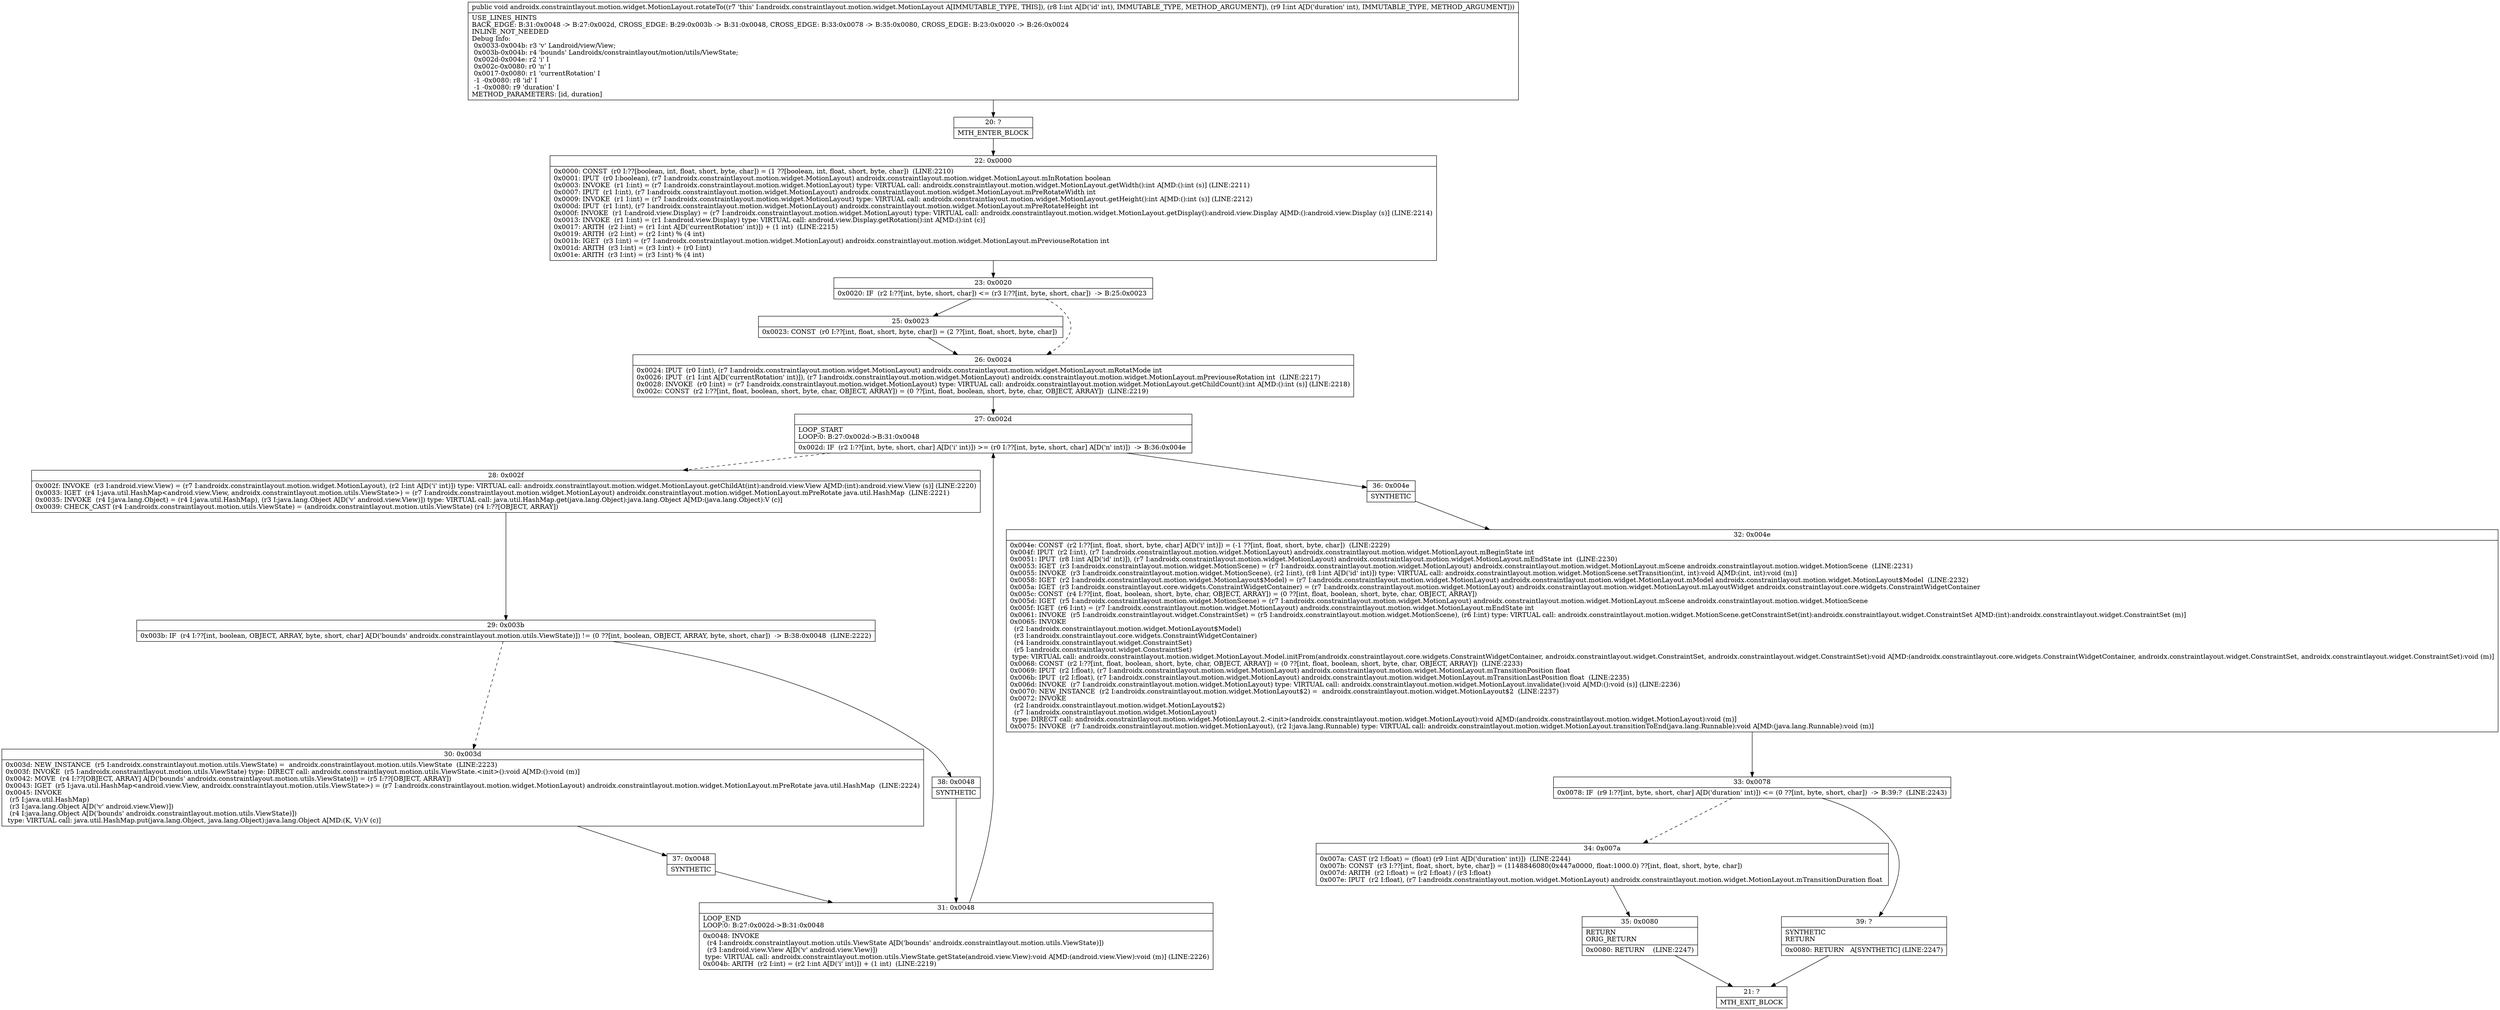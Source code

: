 digraph "CFG forandroidx.constraintlayout.motion.widget.MotionLayout.rotateTo(II)V" {
Node_20 [shape=record,label="{20\:\ ?|MTH_ENTER_BLOCK\l}"];
Node_22 [shape=record,label="{22\:\ 0x0000|0x0000: CONST  (r0 I:??[boolean, int, float, short, byte, char]) = (1 ??[boolean, int, float, short, byte, char])  (LINE:2210)\l0x0001: IPUT  (r0 I:boolean), (r7 I:androidx.constraintlayout.motion.widget.MotionLayout) androidx.constraintlayout.motion.widget.MotionLayout.mInRotation boolean \l0x0003: INVOKE  (r1 I:int) = (r7 I:androidx.constraintlayout.motion.widget.MotionLayout) type: VIRTUAL call: androidx.constraintlayout.motion.widget.MotionLayout.getWidth():int A[MD:():int (s)] (LINE:2211)\l0x0007: IPUT  (r1 I:int), (r7 I:androidx.constraintlayout.motion.widget.MotionLayout) androidx.constraintlayout.motion.widget.MotionLayout.mPreRotateWidth int \l0x0009: INVOKE  (r1 I:int) = (r7 I:androidx.constraintlayout.motion.widget.MotionLayout) type: VIRTUAL call: androidx.constraintlayout.motion.widget.MotionLayout.getHeight():int A[MD:():int (s)] (LINE:2212)\l0x000d: IPUT  (r1 I:int), (r7 I:androidx.constraintlayout.motion.widget.MotionLayout) androidx.constraintlayout.motion.widget.MotionLayout.mPreRotateHeight int \l0x000f: INVOKE  (r1 I:android.view.Display) = (r7 I:androidx.constraintlayout.motion.widget.MotionLayout) type: VIRTUAL call: androidx.constraintlayout.motion.widget.MotionLayout.getDisplay():android.view.Display A[MD:():android.view.Display (s)] (LINE:2214)\l0x0013: INVOKE  (r1 I:int) = (r1 I:android.view.Display) type: VIRTUAL call: android.view.Display.getRotation():int A[MD:():int (c)]\l0x0017: ARITH  (r2 I:int) = (r1 I:int A[D('currentRotation' int)]) + (1 int)  (LINE:2215)\l0x0019: ARITH  (r2 I:int) = (r2 I:int) % (4 int) \l0x001b: IGET  (r3 I:int) = (r7 I:androidx.constraintlayout.motion.widget.MotionLayout) androidx.constraintlayout.motion.widget.MotionLayout.mPreviouseRotation int \l0x001d: ARITH  (r3 I:int) = (r3 I:int) + (r0 I:int) \l0x001e: ARITH  (r3 I:int) = (r3 I:int) % (4 int) \l}"];
Node_23 [shape=record,label="{23\:\ 0x0020|0x0020: IF  (r2 I:??[int, byte, short, char]) \<= (r3 I:??[int, byte, short, char])  \-\> B:25:0x0023 \l}"];
Node_25 [shape=record,label="{25\:\ 0x0023|0x0023: CONST  (r0 I:??[int, float, short, byte, char]) = (2 ??[int, float, short, byte, char]) \l}"];
Node_26 [shape=record,label="{26\:\ 0x0024|0x0024: IPUT  (r0 I:int), (r7 I:androidx.constraintlayout.motion.widget.MotionLayout) androidx.constraintlayout.motion.widget.MotionLayout.mRotatMode int \l0x0026: IPUT  (r1 I:int A[D('currentRotation' int)]), (r7 I:androidx.constraintlayout.motion.widget.MotionLayout) androidx.constraintlayout.motion.widget.MotionLayout.mPreviouseRotation int  (LINE:2217)\l0x0028: INVOKE  (r0 I:int) = (r7 I:androidx.constraintlayout.motion.widget.MotionLayout) type: VIRTUAL call: androidx.constraintlayout.motion.widget.MotionLayout.getChildCount():int A[MD:():int (s)] (LINE:2218)\l0x002c: CONST  (r2 I:??[int, float, boolean, short, byte, char, OBJECT, ARRAY]) = (0 ??[int, float, boolean, short, byte, char, OBJECT, ARRAY])  (LINE:2219)\l}"];
Node_27 [shape=record,label="{27\:\ 0x002d|LOOP_START\lLOOP:0: B:27:0x002d\-\>B:31:0x0048\l|0x002d: IF  (r2 I:??[int, byte, short, char] A[D('i' int)]) \>= (r0 I:??[int, byte, short, char] A[D('n' int)])  \-\> B:36:0x004e \l}"];
Node_28 [shape=record,label="{28\:\ 0x002f|0x002f: INVOKE  (r3 I:android.view.View) = (r7 I:androidx.constraintlayout.motion.widget.MotionLayout), (r2 I:int A[D('i' int)]) type: VIRTUAL call: androidx.constraintlayout.motion.widget.MotionLayout.getChildAt(int):android.view.View A[MD:(int):android.view.View (s)] (LINE:2220)\l0x0033: IGET  (r4 I:java.util.HashMap\<android.view.View, androidx.constraintlayout.motion.utils.ViewState\>) = (r7 I:androidx.constraintlayout.motion.widget.MotionLayout) androidx.constraintlayout.motion.widget.MotionLayout.mPreRotate java.util.HashMap  (LINE:2221)\l0x0035: INVOKE  (r4 I:java.lang.Object) = (r4 I:java.util.HashMap), (r3 I:java.lang.Object A[D('v' android.view.View)]) type: VIRTUAL call: java.util.HashMap.get(java.lang.Object):java.lang.Object A[MD:(java.lang.Object):V (c)]\l0x0039: CHECK_CAST (r4 I:androidx.constraintlayout.motion.utils.ViewState) = (androidx.constraintlayout.motion.utils.ViewState) (r4 I:??[OBJECT, ARRAY]) \l}"];
Node_29 [shape=record,label="{29\:\ 0x003b|0x003b: IF  (r4 I:??[int, boolean, OBJECT, ARRAY, byte, short, char] A[D('bounds' androidx.constraintlayout.motion.utils.ViewState)]) != (0 ??[int, boolean, OBJECT, ARRAY, byte, short, char])  \-\> B:38:0x0048  (LINE:2222)\l}"];
Node_30 [shape=record,label="{30\:\ 0x003d|0x003d: NEW_INSTANCE  (r5 I:androidx.constraintlayout.motion.utils.ViewState) =  androidx.constraintlayout.motion.utils.ViewState  (LINE:2223)\l0x003f: INVOKE  (r5 I:androidx.constraintlayout.motion.utils.ViewState) type: DIRECT call: androidx.constraintlayout.motion.utils.ViewState.\<init\>():void A[MD:():void (m)]\l0x0042: MOVE  (r4 I:??[OBJECT, ARRAY] A[D('bounds' androidx.constraintlayout.motion.utils.ViewState)]) = (r5 I:??[OBJECT, ARRAY]) \l0x0043: IGET  (r5 I:java.util.HashMap\<android.view.View, androidx.constraintlayout.motion.utils.ViewState\>) = (r7 I:androidx.constraintlayout.motion.widget.MotionLayout) androidx.constraintlayout.motion.widget.MotionLayout.mPreRotate java.util.HashMap  (LINE:2224)\l0x0045: INVOKE  \l  (r5 I:java.util.HashMap)\l  (r3 I:java.lang.Object A[D('v' android.view.View)])\l  (r4 I:java.lang.Object A[D('bounds' androidx.constraintlayout.motion.utils.ViewState)])\l type: VIRTUAL call: java.util.HashMap.put(java.lang.Object, java.lang.Object):java.lang.Object A[MD:(K, V):V (c)]\l}"];
Node_37 [shape=record,label="{37\:\ 0x0048|SYNTHETIC\l}"];
Node_31 [shape=record,label="{31\:\ 0x0048|LOOP_END\lLOOP:0: B:27:0x002d\-\>B:31:0x0048\l|0x0048: INVOKE  \l  (r4 I:androidx.constraintlayout.motion.utils.ViewState A[D('bounds' androidx.constraintlayout.motion.utils.ViewState)])\l  (r3 I:android.view.View A[D('v' android.view.View)])\l type: VIRTUAL call: androidx.constraintlayout.motion.utils.ViewState.getState(android.view.View):void A[MD:(android.view.View):void (m)] (LINE:2226)\l0x004b: ARITH  (r2 I:int) = (r2 I:int A[D('i' int)]) + (1 int)  (LINE:2219)\l}"];
Node_38 [shape=record,label="{38\:\ 0x0048|SYNTHETIC\l}"];
Node_36 [shape=record,label="{36\:\ 0x004e|SYNTHETIC\l}"];
Node_32 [shape=record,label="{32\:\ 0x004e|0x004e: CONST  (r2 I:??[int, float, short, byte, char] A[D('i' int)]) = (\-1 ??[int, float, short, byte, char])  (LINE:2229)\l0x004f: IPUT  (r2 I:int), (r7 I:androidx.constraintlayout.motion.widget.MotionLayout) androidx.constraintlayout.motion.widget.MotionLayout.mBeginState int \l0x0051: IPUT  (r8 I:int A[D('id' int)]), (r7 I:androidx.constraintlayout.motion.widget.MotionLayout) androidx.constraintlayout.motion.widget.MotionLayout.mEndState int  (LINE:2230)\l0x0053: IGET  (r3 I:androidx.constraintlayout.motion.widget.MotionScene) = (r7 I:androidx.constraintlayout.motion.widget.MotionLayout) androidx.constraintlayout.motion.widget.MotionLayout.mScene androidx.constraintlayout.motion.widget.MotionScene  (LINE:2231)\l0x0055: INVOKE  (r3 I:androidx.constraintlayout.motion.widget.MotionScene), (r2 I:int), (r8 I:int A[D('id' int)]) type: VIRTUAL call: androidx.constraintlayout.motion.widget.MotionScene.setTransition(int, int):void A[MD:(int, int):void (m)]\l0x0058: IGET  (r2 I:androidx.constraintlayout.motion.widget.MotionLayout$Model) = (r7 I:androidx.constraintlayout.motion.widget.MotionLayout) androidx.constraintlayout.motion.widget.MotionLayout.mModel androidx.constraintlayout.motion.widget.MotionLayout$Model  (LINE:2232)\l0x005a: IGET  (r3 I:androidx.constraintlayout.core.widgets.ConstraintWidgetContainer) = (r7 I:androidx.constraintlayout.motion.widget.MotionLayout) androidx.constraintlayout.motion.widget.MotionLayout.mLayoutWidget androidx.constraintlayout.core.widgets.ConstraintWidgetContainer \l0x005c: CONST  (r4 I:??[int, float, boolean, short, byte, char, OBJECT, ARRAY]) = (0 ??[int, float, boolean, short, byte, char, OBJECT, ARRAY]) \l0x005d: IGET  (r5 I:androidx.constraintlayout.motion.widget.MotionScene) = (r7 I:androidx.constraintlayout.motion.widget.MotionLayout) androidx.constraintlayout.motion.widget.MotionLayout.mScene androidx.constraintlayout.motion.widget.MotionScene \l0x005f: IGET  (r6 I:int) = (r7 I:androidx.constraintlayout.motion.widget.MotionLayout) androidx.constraintlayout.motion.widget.MotionLayout.mEndState int \l0x0061: INVOKE  (r5 I:androidx.constraintlayout.widget.ConstraintSet) = (r5 I:androidx.constraintlayout.motion.widget.MotionScene), (r6 I:int) type: VIRTUAL call: androidx.constraintlayout.motion.widget.MotionScene.getConstraintSet(int):androidx.constraintlayout.widget.ConstraintSet A[MD:(int):androidx.constraintlayout.widget.ConstraintSet (m)]\l0x0065: INVOKE  \l  (r2 I:androidx.constraintlayout.motion.widget.MotionLayout$Model)\l  (r3 I:androidx.constraintlayout.core.widgets.ConstraintWidgetContainer)\l  (r4 I:androidx.constraintlayout.widget.ConstraintSet)\l  (r5 I:androidx.constraintlayout.widget.ConstraintSet)\l type: VIRTUAL call: androidx.constraintlayout.motion.widget.MotionLayout.Model.initFrom(androidx.constraintlayout.core.widgets.ConstraintWidgetContainer, androidx.constraintlayout.widget.ConstraintSet, androidx.constraintlayout.widget.ConstraintSet):void A[MD:(androidx.constraintlayout.core.widgets.ConstraintWidgetContainer, androidx.constraintlayout.widget.ConstraintSet, androidx.constraintlayout.widget.ConstraintSet):void (m)]\l0x0068: CONST  (r2 I:??[int, float, boolean, short, byte, char, OBJECT, ARRAY]) = (0 ??[int, float, boolean, short, byte, char, OBJECT, ARRAY])  (LINE:2233)\l0x0069: IPUT  (r2 I:float), (r7 I:androidx.constraintlayout.motion.widget.MotionLayout) androidx.constraintlayout.motion.widget.MotionLayout.mTransitionPosition float \l0x006b: IPUT  (r2 I:float), (r7 I:androidx.constraintlayout.motion.widget.MotionLayout) androidx.constraintlayout.motion.widget.MotionLayout.mTransitionLastPosition float  (LINE:2235)\l0x006d: INVOKE  (r7 I:androidx.constraintlayout.motion.widget.MotionLayout) type: VIRTUAL call: androidx.constraintlayout.motion.widget.MotionLayout.invalidate():void A[MD:():void (s)] (LINE:2236)\l0x0070: NEW_INSTANCE  (r2 I:androidx.constraintlayout.motion.widget.MotionLayout$2) =  androidx.constraintlayout.motion.widget.MotionLayout$2  (LINE:2237)\l0x0072: INVOKE  \l  (r2 I:androidx.constraintlayout.motion.widget.MotionLayout$2)\l  (r7 I:androidx.constraintlayout.motion.widget.MotionLayout)\l type: DIRECT call: androidx.constraintlayout.motion.widget.MotionLayout.2.\<init\>(androidx.constraintlayout.motion.widget.MotionLayout):void A[MD:(androidx.constraintlayout.motion.widget.MotionLayout):void (m)]\l0x0075: INVOKE  (r7 I:androidx.constraintlayout.motion.widget.MotionLayout), (r2 I:java.lang.Runnable) type: VIRTUAL call: androidx.constraintlayout.motion.widget.MotionLayout.transitionToEnd(java.lang.Runnable):void A[MD:(java.lang.Runnable):void (m)]\l}"];
Node_33 [shape=record,label="{33\:\ 0x0078|0x0078: IF  (r9 I:??[int, byte, short, char] A[D('duration' int)]) \<= (0 ??[int, byte, short, char])  \-\> B:39:?  (LINE:2243)\l}"];
Node_34 [shape=record,label="{34\:\ 0x007a|0x007a: CAST (r2 I:float) = (float) (r9 I:int A[D('duration' int)])  (LINE:2244)\l0x007b: CONST  (r3 I:??[int, float, short, byte, char]) = (1148846080(0x447a0000, float:1000.0) ??[int, float, short, byte, char]) \l0x007d: ARITH  (r2 I:float) = (r2 I:float) \/ (r3 I:float) \l0x007e: IPUT  (r2 I:float), (r7 I:androidx.constraintlayout.motion.widget.MotionLayout) androidx.constraintlayout.motion.widget.MotionLayout.mTransitionDuration float \l}"];
Node_35 [shape=record,label="{35\:\ 0x0080|RETURN\lORIG_RETURN\l|0x0080: RETURN    (LINE:2247)\l}"];
Node_21 [shape=record,label="{21\:\ ?|MTH_EXIT_BLOCK\l}"];
Node_39 [shape=record,label="{39\:\ ?|SYNTHETIC\lRETURN\l|0x0080: RETURN   A[SYNTHETIC] (LINE:2247)\l}"];
MethodNode[shape=record,label="{public void androidx.constraintlayout.motion.widget.MotionLayout.rotateTo((r7 'this' I:androidx.constraintlayout.motion.widget.MotionLayout A[IMMUTABLE_TYPE, THIS]), (r8 I:int A[D('id' int), IMMUTABLE_TYPE, METHOD_ARGUMENT]), (r9 I:int A[D('duration' int), IMMUTABLE_TYPE, METHOD_ARGUMENT]))  | USE_LINES_HINTS\lBACK_EDGE: B:31:0x0048 \-\> B:27:0x002d, CROSS_EDGE: B:29:0x003b \-\> B:31:0x0048, CROSS_EDGE: B:33:0x0078 \-\> B:35:0x0080, CROSS_EDGE: B:23:0x0020 \-\> B:26:0x0024\lINLINE_NOT_NEEDED\lDebug Info:\l  0x0033\-0x004b: r3 'v' Landroid\/view\/View;\l  0x003b\-0x004b: r4 'bounds' Landroidx\/constraintlayout\/motion\/utils\/ViewState;\l  0x002d\-0x004e: r2 'i' I\l  0x002c\-0x0080: r0 'n' I\l  0x0017\-0x0080: r1 'currentRotation' I\l  \-1 \-0x0080: r8 'id' I\l  \-1 \-0x0080: r9 'duration' I\lMETHOD_PARAMETERS: [id, duration]\l}"];
MethodNode -> Node_20;Node_20 -> Node_22;
Node_22 -> Node_23;
Node_23 -> Node_25;
Node_23 -> Node_26[style=dashed];
Node_25 -> Node_26;
Node_26 -> Node_27;
Node_27 -> Node_28[style=dashed];
Node_27 -> Node_36;
Node_28 -> Node_29;
Node_29 -> Node_30[style=dashed];
Node_29 -> Node_38;
Node_30 -> Node_37;
Node_37 -> Node_31;
Node_31 -> Node_27;
Node_38 -> Node_31;
Node_36 -> Node_32;
Node_32 -> Node_33;
Node_33 -> Node_34[style=dashed];
Node_33 -> Node_39;
Node_34 -> Node_35;
Node_35 -> Node_21;
Node_39 -> Node_21;
}

